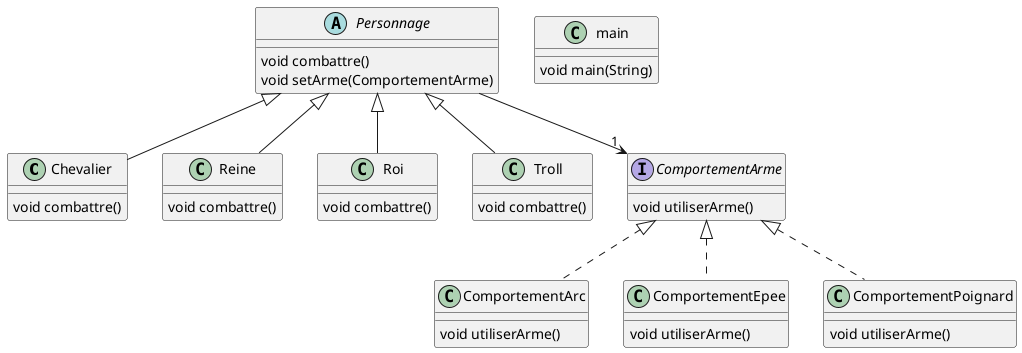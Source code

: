 @startuml

' definitions
' -----------

' package "Personnage"
class Chevalier
abstract Personnage
class Reine
class Roi
class Troll
' end package

' package "Application"
class main
' end package

' package "Comportement.ComportementArme"
class ComportementArc
interface ComportementArme
class ComportementEpee
class ComportementPoignard
' end package

' content
' -------

' ComportementArme:
ComportementArme : void utiliserArme()

' Reine:
Personnage <|-- Reine
Reine : void combattre()

' Personnage:
Personnage --> "1" ComportementArme
Personnage : void combattre()
Personnage : void setArme(ComportementArme)

' Roi:
Personnage <|-- Roi
Roi : void combattre()

' ComportementPoignard:
ComportementArme <|.. ComportementPoignard
ComportementPoignard : void utiliserArme()

' Troll:
Personnage <|-- Troll
Troll : void combattre()

' ComportementArc:
ComportementArme <|.. ComportementArc
ComportementArc : void utiliserArme()

' Chevalier:
Personnage <|-- Chevalier
Chevalier : void combattre()

' ComportementEpee:
ComportementArme <|.. ComportementEpee
ComportementEpee : void utiliserArme()

' main:
main : void main(String)

@enduml

